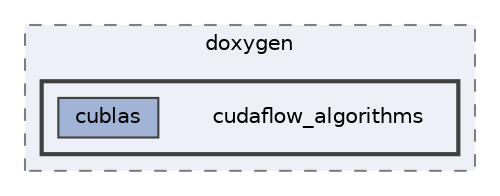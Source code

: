 digraph "external/taskflow/doxygen/cudaflow_algorithms"
{
 // LATEX_PDF_SIZE
  bgcolor="transparent";
  edge [fontname=Helvetica,fontsize=10,labelfontname=Helvetica,labelfontsize=10];
  node [fontname=Helvetica,fontsize=10,shape=box,height=0.2,width=0.4];
  compound=true
  subgraph clusterdir_56e2c1c47c3f6dd7693de5e2667e6bae {
    graph [ bgcolor="#edf0f7", pencolor="grey50", label="doxygen", fontname=Helvetica,fontsize=10 style="filled,dashed", URL="dir_56e2c1c47c3f6dd7693de5e2667e6bae.html",tooltip=""]
  subgraph clusterdir_80c18464faeac045e6795f4b71559490 {
    graph [ bgcolor="#edf0f7", pencolor="grey25", label="", fontname=Helvetica,fontsize=10 style="filled,bold", URL="dir_80c18464faeac045e6795f4b71559490.html",tooltip=""]
    dir_80c18464faeac045e6795f4b71559490 [shape=plaintext, label="cudaflow_algorithms"];
  dir_aa4f3ac515d11c580ebcfb1c7a1fefea [label="cublas", fillcolor="#a2b4d6", color="grey25", style="filled", URL="dir_aa4f3ac515d11c580ebcfb1c7a1fefea.html",tooltip=""];
  }
  }
}
